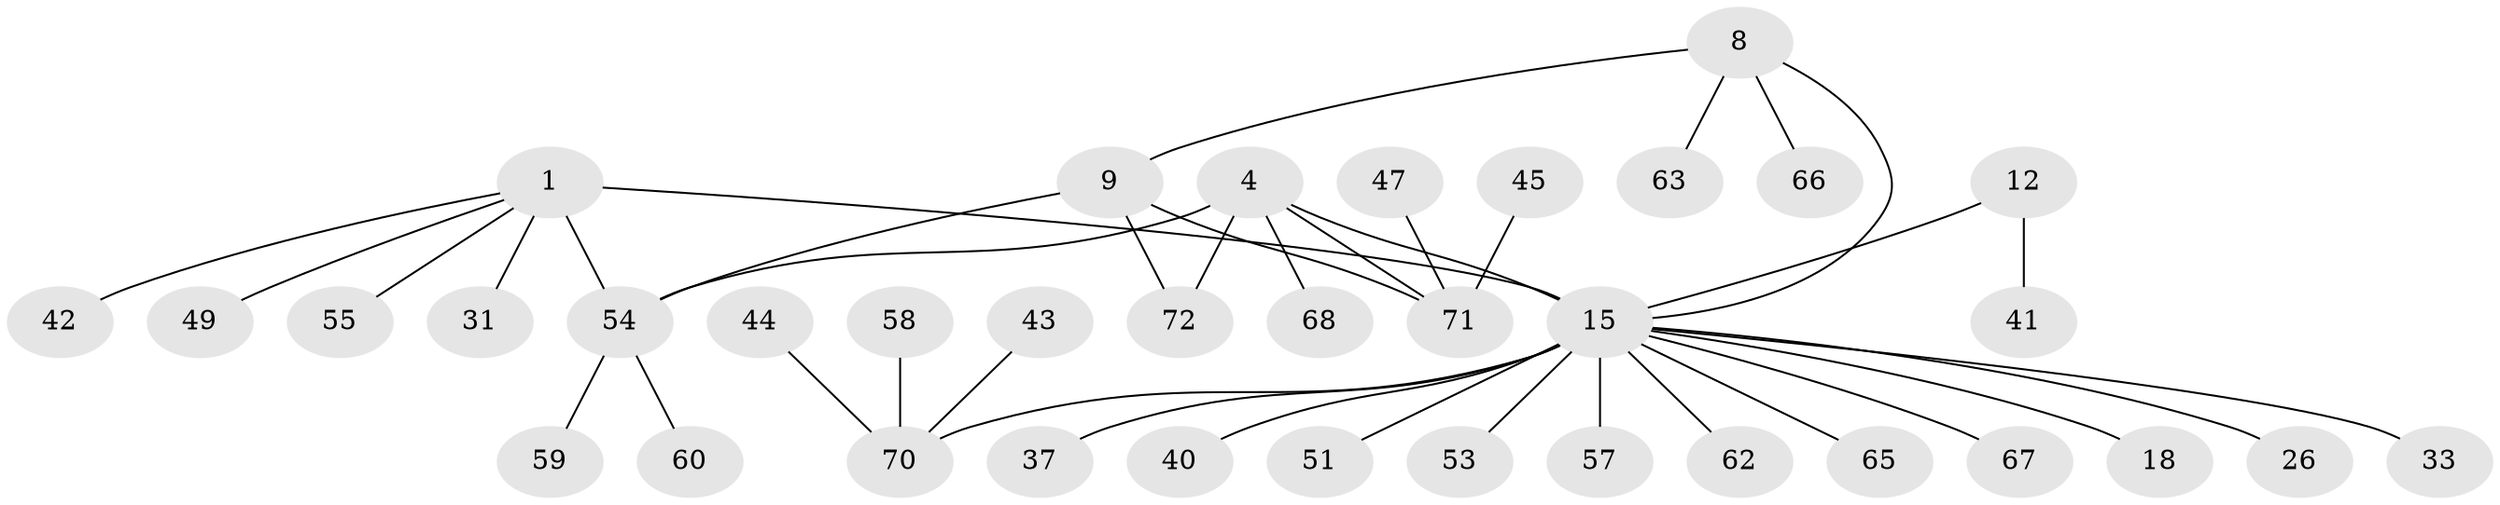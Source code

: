 // original degree distribution, {8: 0.027777777777777776, 3: 0.1111111111111111, 7: 0.05555555555555555, 5: 0.05555555555555555, 4: 0.027777777777777776, 10: 0.013888888888888888, 2: 0.125, 1: 0.5833333333333334}
// Generated by graph-tools (version 1.1) at 2025/55/03/09/25 04:55:10]
// undirected, 36 vertices, 39 edges
graph export_dot {
graph [start="1"]
  node [color=gray90,style=filled];
  1;
  4;
  8 [super="+7"];
  9;
  12;
  15 [super="+13+11"];
  18;
  26;
  31;
  33 [super="+20+22"];
  37;
  40 [super="+34"];
  41 [super="+25+36"];
  42;
  43;
  44;
  45;
  47 [super="+24"];
  49;
  51;
  53 [super="+50"];
  54 [super="+35"];
  55 [super="+19"];
  57;
  58;
  59;
  60;
  62 [super="+56"];
  63 [super="+52"];
  65 [super="+29"];
  66;
  67;
  68;
  70 [super="+39"];
  71 [super="+46+6"];
  72 [super="+64+69"];
  1 -- 15 [weight=2];
  1 -- 31;
  1 -- 42;
  1 -- 49;
  1 -- 55;
  1 -- 54 [weight=2];
  4 -- 68;
  4 -- 15 [weight=2];
  4 -- 72;
  4 -- 54;
  4 -- 71 [weight=2];
  8 -- 9 [weight=2];
  8 -- 66;
  8 -- 15 [weight=2];
  8 -- 63;
  9 -- 72;
  9 -- 54;
  9 -- 71;
  12 -- 15 [weight=2];
  12 -- 41;
  15 -- 26;
  15 -- 57;
  15 -- 67;
  15 -- 37;
  15 -- 18;
  15 -- 51;
  15 -- 33;
  15 -- 65;
  15 -- 40;
  15 -- 53;
  15 -- 62;
  15 -- 70 [weight=2];
  43 -- 70;
  44 -- 70;
  45 -- 71;
  47 -- 71;
  54 -- 59;
  54 -- 60;
  58 -- 70;
}
